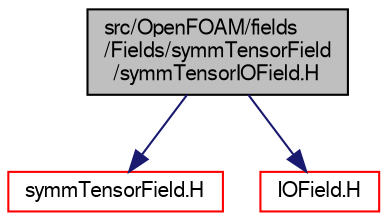 digraph "src/OpenFOAM/fields/Fields/symmTensorField/symmTensorIOField.H"
{
  bgcolor="transparent";
  edge [fontname="FreeSans",fontsize="10",labelfontname="FreeSans",labelfontsize="10"];
  node [fontname="FreeSans",fontsize="10",shape=record];
  Node0 [label="src/OpenFOAM/fields\l/Fields/symmTensorField\l/symmTensorIOField.H",height=0.2,width=0.4,color="black", fillcolor="grey75", style="filled", fontcolor="black"];
  Node0 -> Node1 [color="midnightblue",fontsize="10",style="solid",fontname="FreeSans"];
  Node1 [label="symmTensorField.H",height=0.2,width=0.4,color="red",URL="$a09692.html"];
  Node0 -> Node96 [color="midnightblue",fontsize="10",style="solid",fontname="FreeSans"];
  Node96 [label="IOField.H",height=0.2,width=0.4,color="red",URL="$a09032.html"];
}
